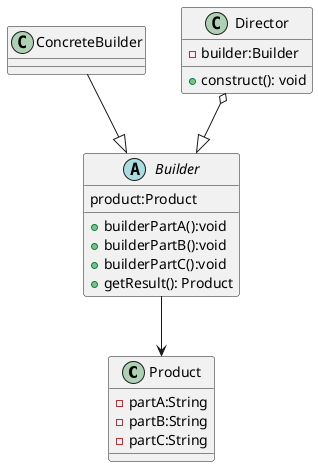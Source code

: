 @startuml
class Product {
  - partA:String
  - partB:String
  - partC:String
}
abstract class Builder {
    product:Product

    + builderPartA():void
    + builderPartB():void
    + builderPartC():void
    + getResult(): Product
}

class ConcreteBuilder {
}

class Director {
    -  builder:Builder

    + construct(): void
}

ConcreteBuilder --|> Builder
Builder --> Product
Director o--|> Builder
@enduml